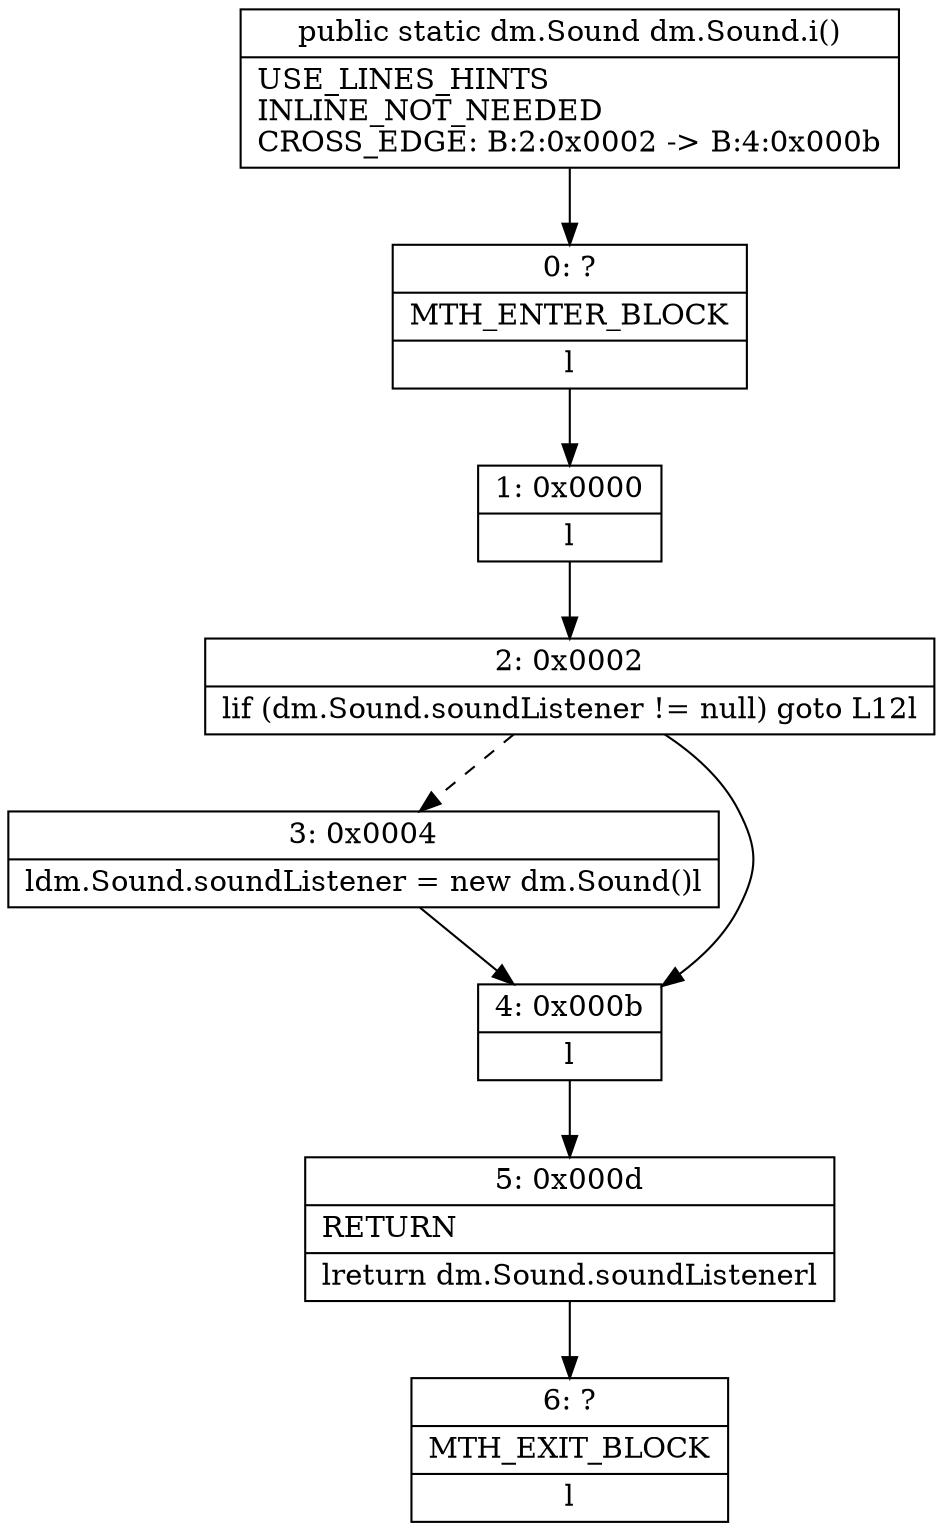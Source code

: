 digraph "CFG fordm.Sound.i()Ldm\/Sound;" {
Node_0 [shape=record,label="{0\:\ ?|MTH_ENTER_BLOCK\l|l}"];
Node_1 [shape=record,label="{1\:\ 0x0000|l}"];
Node_2 [shape=record,label="{2\:\ 0x0002|lif (dm.Sound.soundListener != null) goto L12l}"];
Node_3 [shape=record,label="{3\:\ 0x0004|ldm.Sound.soundListener = new dm.Sound()l}"];
Node_4 [shape=record,label="{4\:\ 0x000b|l}"];
Node_5 [shape=record,label="{5\:\ 0x000d|RETURN\l|lreturn dm.Sound.soundListenerl}"];
Node_6 [shape=record,label="{6\:\ ?|MTH_EXIT_BLOCK\l|l}"];
MethodNode[shape=record,label="{public static dm.Sound dm.Sound.i()  | USE_LINES_HINTS\lINLINE_NOT_NEEDED\lCROSS_EDGE: B:2:0x0002 \-\> B:4:0x000b\l}"];
MethodNode -> Node_0;
Node_0 -> Node_1;
Node_1 -> Node_2;
Node_2 -> Node_3[style=dashed];
Node_2 -> Node_4;
Node_3 -> Node_4;
Node_4 -> Node_5;
Node_5 -> Node_6;
}

